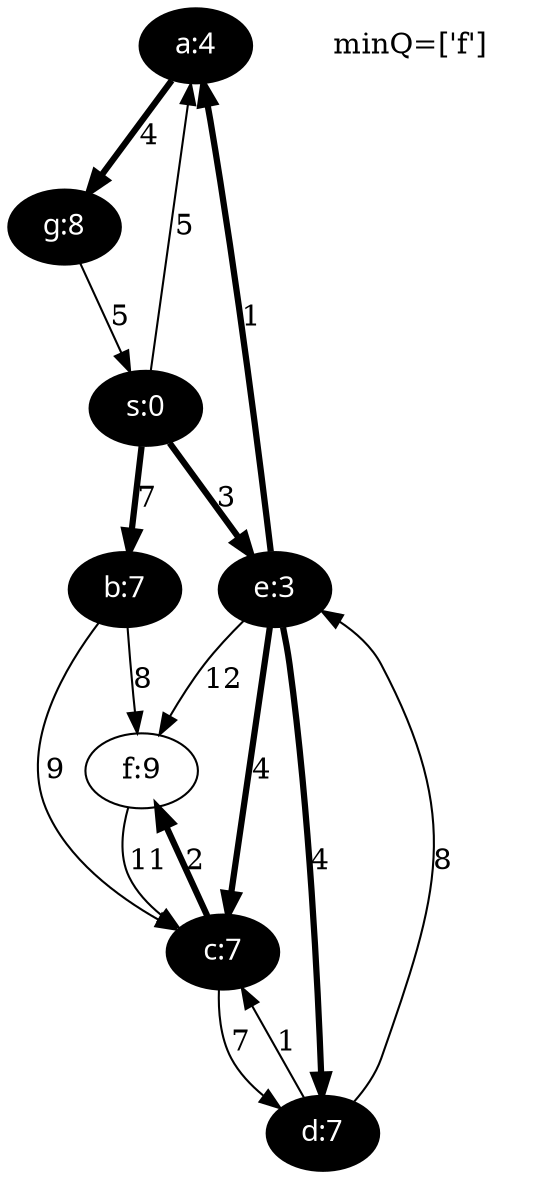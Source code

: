 Digraph {
a [ label="a:4" fontcolor=white style=filled fontname="time-bold" fillcolor=black ];
b [ label="b:7" fontcolor=white style=filled fontname="time-bold" fillcolor=black ];
c [ label="c:7" fontcolor=white style=filled fontname="time-bold" fillcolor=black ];
d [ label="d:7" fontcolor=white style=filled fontname="time-bold" fillcolor=black ];
e [ label="e:3" fontcolor=white style=filled fontname="time-bold" fillcolor=black ];
f [ label="f:9" ];
g [ label="g:8" fontcolor=white style=filled fontname="time-bold" fillcolor=black ];
s [ label="s:0" fontcolor=white style=filled fontname="time-bold" fillcolor=black ];
a->g[label="4", penwidth=3];
b->c[label="9", penwidth=1];
b->f[label="8", penwidth=1];
c->d[label="7", penwidth=1];
c->f[label="2", penwidth=3];
d->e[label="8", penwidth=1];
d->c[label="1", penwidth=1];
e->a[label="1", penwidth=3];
e->c[label="4", penwidth=3];
e->d[label="4", penwidth=3];
e->f[label="12", penwidth=1];
f->c[label="11", penwidth=1];
g->s[label="5", penwidth=1];
s->a[label="5", penwidth=1];
s->b[label="7", penwidth=3];
s->e[label="3", penwidth=3];
legend[label="minQ=['f']", color=white];
}